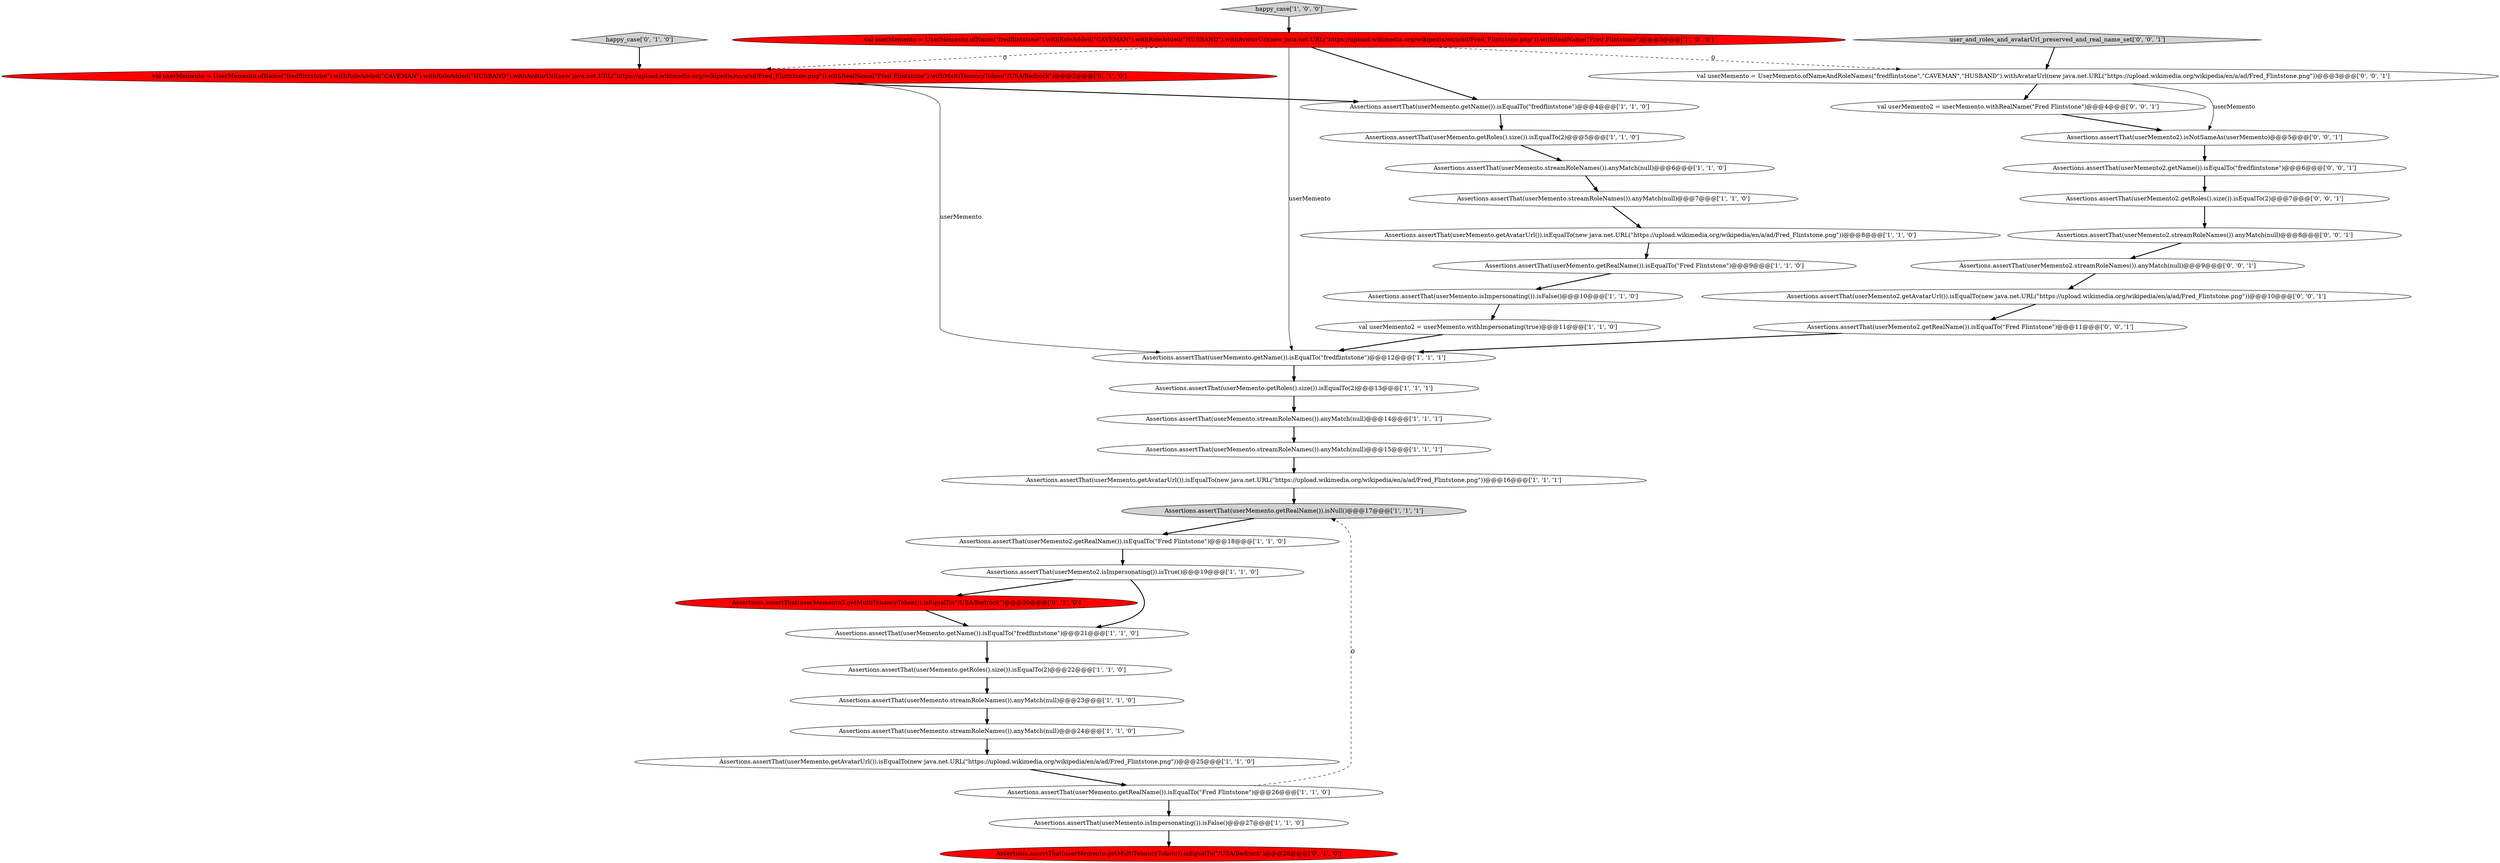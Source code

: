 digraph {
33 [style = filled, label = "val userMemento2 = userMemento.withRealName(\"Fred Flintstone\")@@@4@@@['0', '0', '1']", fillcolor = white, shape = ellipse image = "AAA0AAABBB3BBB"];
1 [style = filled, label = "val userMemento2 = userMemento.withImpersonating(true)@@@11@@@['1', '1', '0']", fillcolor = white, shape = ellipse image = "AAA0AAABBB1BBB"];
13 [style = filled, label = "Assertions.assertThat(userMemento.getRealName()).isEqualTo(\"Fred Flintstone\")@@@9@@@['1', '1', '0']", fillcolor = white, shape = ellipse image = "AAA0AAABBB1BBB"];
37 [style = filled, label = "Assertions.assertThat(userMemento2.getRoles().size()).isEqualTo(2)@@@7@@@['0', '0', '1']", fillcolor = white, shape = ellipse image = "AAA0AAABBB3BBB"];
7 [style = filled, label = "Assertions.assertThat(userMemento.streamRoleNames()).anyMatch(null)@@@14@@@['1', '1', '1']", fillcolor = white, shape = ellipse image = "AAA0AAABBB1BBB"];
36 [style = filled, label = "Assertions.assertThat(userMemento2.getAvatarUrl()).isEqualTo(new java.net.URL(\"https://upload.wikimedia.org/wikipedia/en/a/ad/Fred_Flintstone.png\"))@@@10@@@['0', '0', '1']", fillcolor = white, shape = ellipse image = "AAA0AAABBB3BBB"];
3 [style = filled, label = "Assertions.assertThat(userMemento.getAvatarUrl()).isEqualTo(new java.net.URL(\"https://upload.wikimedia.org/wikipedia/en/a/ad/Fred_Flintstone.png\"))@@@25@@@['1', '1', '0']", fillcolor = white, shape = ellipse image = "AAA0AAABBB1BBB"];
8 [style = filled, label = "happy_case['1', '0', '0']", fillcolor = lightgray, shape = diamond image = "AAA0AAABBB1BBB"];
26 [style = filled, label = "Assertions.assertThat(userMemento.getMultiTenancyToken()).isEqualTo(\"/USA/Bedrock\")@@@28@@@['0', '1', '0']", fillcolor = red, shape = ellipse image = "AAA1AAABBB2BBB"];
18 [style = filled, label = "Assertions.assertThat(userMemento.getName()).isEqualTo(\"fredflintstone\")@@@4@@@['1', '1', '0']", fillcolor = white, shape = ellipse image = "AAA0AAABBB1BBB"];
5 [style = filled, label = "Assertions.assertThat(userMemento.getRoles().size()).isEqualTo(2)@@@13@@@['1', '1', '1']", fillcolor = white, shape = ellipse image = "AAA0AAABBB1BBB"];
10 [style = filled, label = "Assertions.assertThat(userMemento.streamRoleNames()).anyMatch(null)@@@15@@@['1', '1', '1']", fillcolor = white, shape = ellipse image = "AAA0AAABBB1BBB"];
24 [style = filled, label = "Assertions.assertThat(userMemento.getAvatarUrl()).isEqualTo(new java.net.URL(\"https://upload.wikimedia.org/wikipedia/en/a/ad/Fred_Flintstone.png\"))@@@8@@@['1', '1', '0']", fillcolor = white, shape = ellipse image = "AAA0AAABBB1BBB"];
29 [style = filled, label = "Assertions.assertThat(userMemento2.getRealName()).isEqualTo(\"Fred Flintstone\")@@@11@@@['0', '0', '1']", fillcolor = white, shape = ellipse image = "AAA0AAABBB3BBB"];
19 [style = filled, label = "Assertions.assertThat(userMemento2.getRealName()).isEqualTo(\"Fred Flintstone\")@@@18@@@['1', '1', '0']", fillcolor = white, shape = ellipse image = "AAA0AAABBB1BBB"];
6 [style = filled, label = "Assertions.assertThat(userMemento.getRealName()).isNull()@@@17@@@['1', '1', '1']", fillcolor = lightgray, shape = ellipse image = "AAA0AAABBB1BBB"];
30 [style = filled, label = "user_and_roles_and_avatarUrl_preserved_and_real_name_set['0', '0', '1']", fillcolor = lightgray, shape = diamond image = "AAA0AAABBB3BBB"];
11 [style = filled, label = "Assertions.assertThat(userMemento.getName()).isEqualTo(\"fredflintstone\")@@@21@@@['1', '1', '0']", fillcolor = white, shape = ellipse image = "AAA0AAABBB1BBB"];
15 [style = filled, label = "Assertions.assertThat(userMemento.getName()).isEqualTo(\"fredflintstone\")@@@12@@@['1', '1', '1']", fillcolor = white, shape = ellipse image = "AAA0AAABBB1BBB"];
0 [style = filled, label = "Assertions.assertThat(userMemento.streamRoleNames()).anyMatch(null)@@@23@@@['1', '1', '0']", fillcolor = white, shape = ellipse image = "AAA0AAABBB1BBB"];
35 [style = filled, label = "Assertions.assertThat(userMemento2).isNotSameAs(userMemento)@@@5@@@['0', '0', '1']", fillcolor = white, shape = ellipse image = "AAA0AAABBB3BBB"];
14 [style = filled, label = "Assertions.assertThat(userMemento.isImpersonating()).isFalse()@@@27@@@['1', '1', '0']", fillcolor = white, shape = ellipse image = "AAA0AAABBB1BBB"];
27 [style = filled, label = "Assertions.assertThat(userMemento2.getMultiTenancyToken()).isEqualTo(\"/USA/Bedrock\")@@@20@@@['0', '1', '0']", fillcolor = red, shape = ellipse image = "AAA1AAABBB2BBB"];
38 [style = filled, label = "val userMemento = UserMemento.ofNameAndRoleNames(\"fredflintstone\",\"CAVEMAN\",\"HUSBAND\").withAvatarUrl(new java.net.URL(\"https://upload.wikimedia.org/wikipedia/en/a/ad/Fred_Flintstone.png\"))@@@3@@@['0', '0', '1']", fillcolor = white, shape = ellipse image = "AAA0AAABBB3BBB"];
9 [style = filled, label = "Assertions.assertThat(userMemento.getAvatarUrl()).isEqualTo(new java.net.URL(\"https://upload.wikimedia.org/wikipedia/en/a/ad/Fred_Flintstone.png\"))@@@16@@@['1', '1', '1']", fillcolor = white, shape = ellipse image = "AAA0AAABBB1BBB"];
16 [style = filled, label = "Assertions.assertThat(userMemento.getRealName()).isEqualTo(\"Fred Flintstone\")@@@26@@@['1', '1', '0']", fillcolor = white, shape = ellipse image = "AAA0AAABBB1BBB"];
28 [style = filled, label = "happy_case['0', '1', '0']", fillcolor = lightgray, shape = diamond image = "AAA0AAABBB2BBB"];
4 [style = filled, label = "Assertions.assertThat(userMemento.streamRoleNames()).anyMatch(null)@@@7@@@['1', '1', '0']", fillcolor = white, shape = ellipse image = "AAA0AAABBB1BBB"];
12 [style = filled, label = "Assertions.assertThat(userMemento.getRoles().size()).isEqualTo(2)@@@5@@@['1', '1', '0']", fillcolor = white, shape = ellipse image = "AAA0AAABBB1BBB"];
23 [style = filled, label = "Assertions.assertThat(userMemento.streamRoleNames()).anyMatch(null)@@@24@@@['1', '1', '0']", fillcolor = white, shape = ellipse image = "AAA0AAABBB1BBB"];
25 [style = filled, label = "val userMemento = UserMemento.ofName(\"fredflintstone\").withRoleAdded(\"CAVEMAN\").withRoleAdded(\"HUSBAND\").withAvatarUrl(new java.net.URL(\"https://upload.wikimedia.org/wikipedia/en/a/ad/Fred_Flintstone.png\")).withRealName(\"Fred Flintstone\").withMultiTenancyToken(\"/USA/Bedrock\")@@@3@@@['0', '1', '0']", fillcolor = red, shape = ellipse image = "AAA1AAABBB2BBB"];
34 [style = filled, label = "Assertions.assertThat(userMemento2.streamRoleNames()).anyMatch(null)@@@8@@@['0', '0', '1']", fillcolor = white, shape = ellipse image = "AAA0AAABBB3BBB"];
17 [style = filled, label = "Assertions.assertThat(userMemento.getRoles().size()).isEqualTo(2)@@@22@@@['1', '1', '0']", fillcolor = white, shape = ellipse image = "AAA0AAABBB1BBB"];
2 [style = filled, label = "Assertions.assertThat(userMemento2.isImpersonating()).isTrue()@@@19@@@['1', '1', '0']", fillcolor = white, shape = ellipse image = "AAA0AAABBB1BBB"];
20 [style = filled, label = "Assertions.assertThat(userMemento.streamRoleNames()).anyMatch(null)@@@6@@@['1', '1', '0']", fillcolor = white, shape = ellipse image = "AAA0AAABBB1BBB"];
31 [style = filled, label = "Assertions.assertThat(userMemento2.streamRoleNames()).anyMatch(null)@@@9@@@['0', '0', '1']", fillcolor = white, shape = ellipse image = "AAA0AAABBB3BBB"];
21 [style = filled, label = "val userMemento = UserMemento.ofName(\"fredflintstone\").withRoleAdded(\"CAVEMAN\").withRoleAdded(\"HUSBAND\").withAvatarUrl(new java.net.URL(\"https://upload.wikimedia.org/wikipedia/en/a/ad/Fred_Flintstone.png\")).withRealName(\"Fred Flintstone\")@@@3@@@['1', '0', '0']", fillcolor = red, shape = ellipse image = "AAA1AAABBB1BBB"];
32 [style = filled, label = "Assertions.assertThat(userMemento2.getName()).isEqualTo(\"fredflintstone\")@@@6@@@['0', '0', '1']", fillcolor = white, shape = ellipse image = "AAA0AAABBB3BBB"];
22 [style = filled, label = "Assertions.assertThat(userMemento.isImpersonating()).isFalse()@@@10@@@['1', '1', '0']", fillcolor = white, shape = ellipse image = "AAA0AAABBB1BBB"];
29->15 [style = bold, label=""];
30->38 [style = bold, label=""];
33->35 [style = bold, label=""];
4->24 [style = bold, label=""];
32->37 [style = bold, label=""];
7->10 [style = bold, label=""];
36->29 [style = bold, label=""];
1->15 [style = bold, label=""];
25->18 [style = bold, label=""];
18->12 [style = bold, label=""];
12->20 [style = bold, label=""];
35->32 [style = bold, label=""];
31->36 [style = bold, label=""];
34->31 [style = bold, label=""];
23->3 [style = bold, label=""];
25->15 [style = solid, label="userMemento"];
21->38 [style = dashed, label="0"];
6->19 [style = bold, label=""];
19->2 [style = bold, label=""];
3->16 [style = bold, label=""];
21->18 [style = bold, label=""];
15->5 [style = bold, label=""];
21->15 [style = solid, label="userMemento"];
9->6 [style = bold, label=""];
20->4 [style = bold, label=""];
14->26 [style = bold, label=""];
17->0 [style = bold, label=""];
0->23 [style = bold, label=""];
27->11 [style = bold, label=""];
37->34 [style = bold, label=""];
8->21 [style = bold, label=""];
2->27 [style = bold, label=""];
5->7 [style = bold, label=""];
11->17 [style = bold, label=""];
16->14 [style = bold, label=""];
28->25 [style = bold, label=""];
10->9 [style = bold, label=""];
21->25 [style = dashed, label="0"];
13->22 [style = bold, label=""];
22->1 [style = bold, label=""];
16->6 [style = dashed, label="0"];
38->33 [style = bold, label=""];
2->11 [style = bold, label=""];
38->35 [style = solid, label="userMemento"];
24->13 [style = bold, label=""];
}
